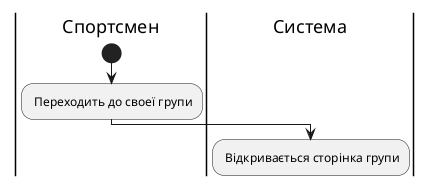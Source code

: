 @startuml
   | Спортсмен |
       start
       : Переходить до своеї групи;
   | Система |
       : Відкривається сторінка групи;
@enduml